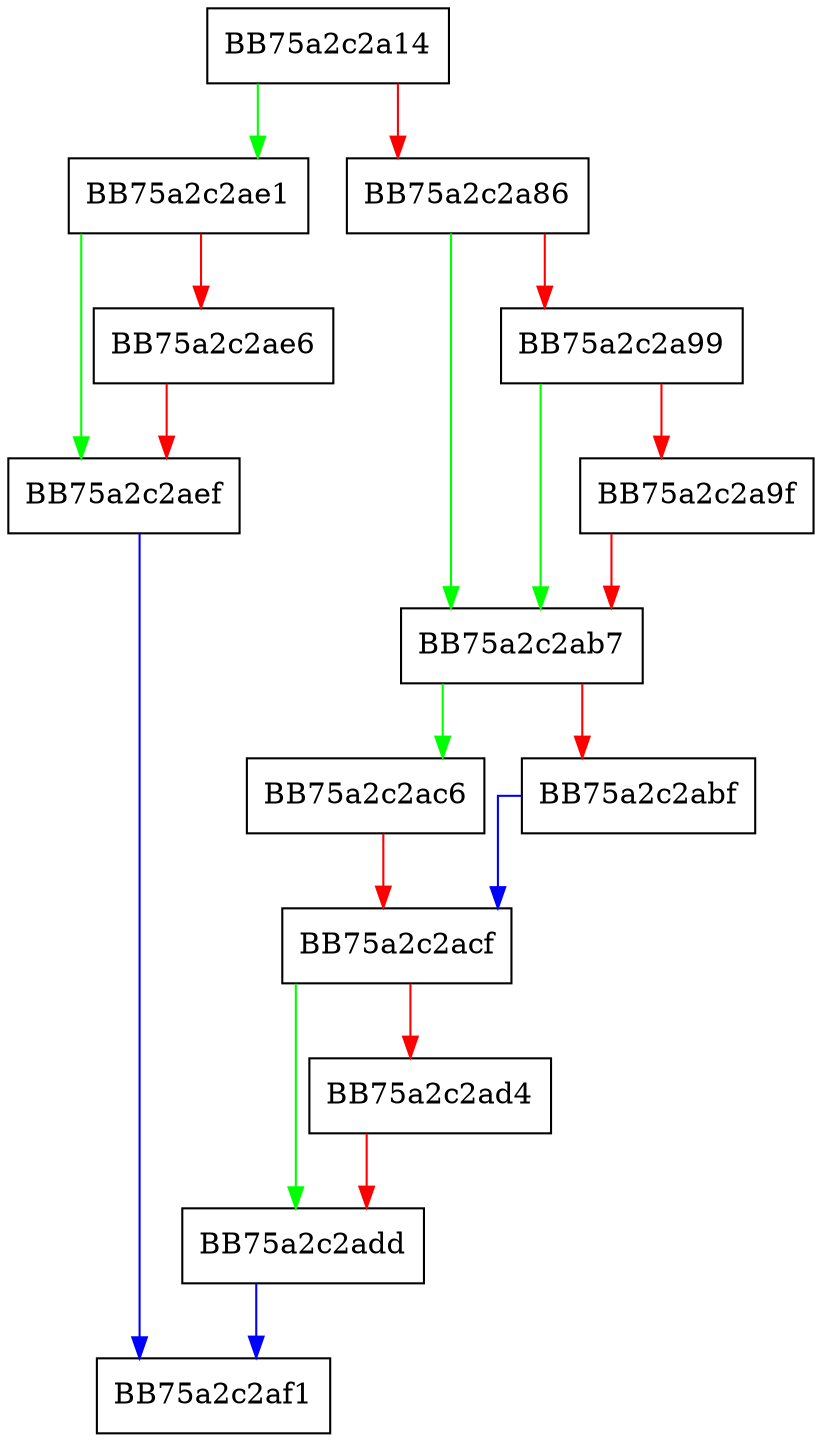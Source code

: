 digraph GetObjectFromPath {
  node [shape="box"];
  graph [splines=ortho];
  BB75a2c2a14 -> BB75a2c2ae1 [color="green"];
  BB75a2c2a14 -> BB75a2c2a86 [color="red"];
  BB75a2c2a86 -> BB75a2c2ab7 [color="green"];
  BB75a2c2a86 -> BB75a2c2a99 [color="red"];
  BB75a2c2a99 -> BB75a2c2ab7 [color="green"];
  BB75a2c2a99 -> BB75a2c2a9f [color="red"];
  BB75a2c2a9f -> BB75a2c2ab7 [color="red"];
  BB75a2c2ab7 -> BB75a2c2ac6 [color="green"];
  BB75a2c2ab7 -> BB75a2c2abf [color="red"];
  BB75a2c2abf -> BB75a2c2acf [color="blue"];
  BB75a2c2ac6 -> BB75a2c2acf [color="red"];
  BB75a2c2acf -> BB75a2c2add [color="green"];
  BB75a2c2acf -> BB75a2c2ad4 [color="red"];
  BB75a2c2ad4 -> BB75a2c2add [color="red"];
  BB75a2c2add -> BB75a2c2af1 [color="blue"];
  BB75a2c2ae1 -> BB75a2c2aef [color="green"];
  BB75a2c2ae1 -> BB75a2c2ae6 [color="red"];
  BB75a2c2ae6 -> BB75a2c2aef [color="red"];
  BB75a2c2aef -> BB75a2c2af1 [color="blue"];
}